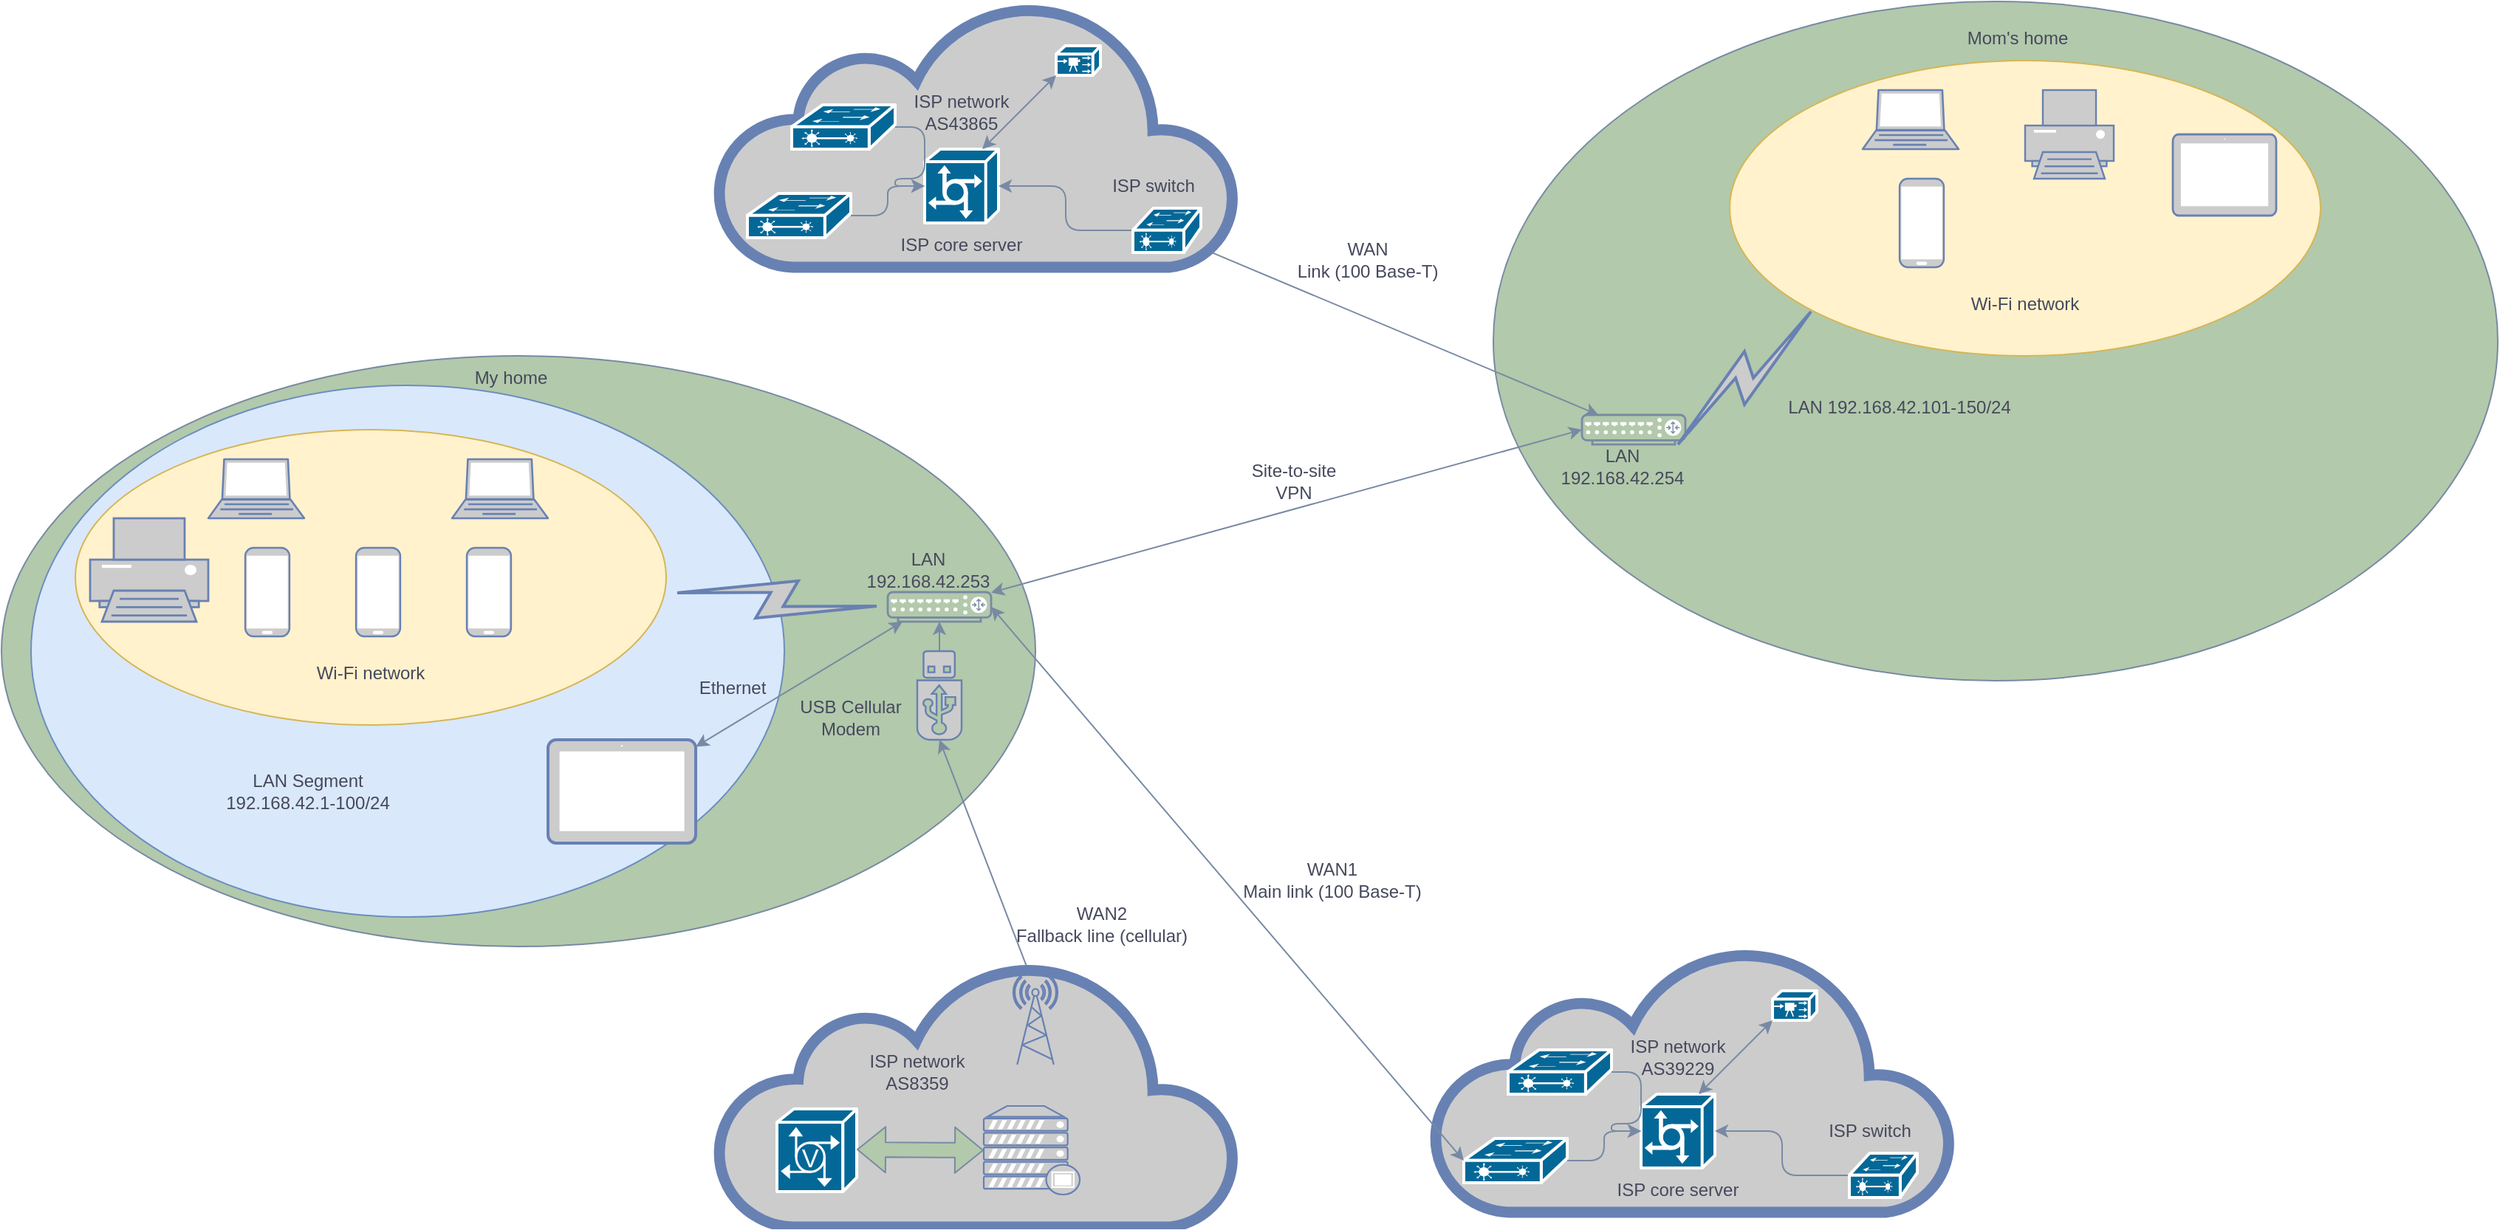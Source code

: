 <mxfile version="20.1.1" type="github">
  <diagram name="Page-1" id="80d4a630-b321-0f5e-ff81-c5a36ef4752d">
    <mxGraphModel dx="1422" dy="764" grid="1" gridSize="10" guides="1" tooltips="1" connect="1" arrows="1" fold="1" page="1" pageScale="1" pageWidth="1100" pageHeight="850" math="0" shadow="0">
      <root>
        <mxCell id="0" />
        <mxCell id="1" parent="0" />
        <mxCell id="0BHgZjWUnUGKVA--f21X-2" value="" style="ellipse;whiteSpace=wrap;html=1;fillColor=#B2C9AB;strokeColor=#788AA3;fontColor=#46495D;" vertex="1" parent="1">
          <mxGeometry x="1040" y="10" width="680" height="460" as="geometry" />
        </mxCell>
        <mxCell id="0BHgZjWUnUGKVA--f21X-1" value="" style="ellipse;whiteSpace=wrap;html=1;fillColor=#B2C9AB;strokeColor=#788AA3;fontColor=#46495D;" vertex="1" parent="1">
          <mxGeometry x="30" y="250" width="700" height="400" as="geometry" />
        </mxCell>
        <mxCell id="0BHgZjWUnUGKVA--f21X-3" value="Mom&#39;s home" style="text;html=1;strokeColor=none;fillColor=none;align=center;verticalAlign=middle;whiteSpace=wrap;rounded=0;fontColor=#46495D;" vertex="1" parent="1">
          <mxGeometry x="1350" y="20" width="90" height="30" as="geometry" />
        </mxCell>
        <mxCell id="0BHgZjWUnUGKVA--f21X-5" value="" style="verticalAlign=top;verticalLabelPosition=bottom;labelPosition=center;align=center;html=1;outlineConnect=0;gradientDirection=north;strokeWidth=2;shape=mxgraph.networks.router;fillColor=#B2C9AB;strokeColor=#788AA3;fontColor=#46495D;" vertex="1" parent="1">
          <mxGeometry x="630" y="410" width="70" height="20" as="geometry" />
        </mxCell>
        <mxCell id="0BHgZjWUnUGKVA--f21X-8" value="" style="verticalAlign=top;verticalLabelPosition=bottom;labelPosition=center;align=center;html=1;outlineConnect=0;gradientDirection=north;strokeWidth=2;shape=mxgraph.networks.router;fillColor=#B2C9AB;strokeColor=#788AA3;fontColor=#46495D;" vertex="1" parent="1">
          <mxGeometry x="1100" y="290" width="70" height="20" as="geometry" />
        </mxCell>
        <mxCell id="0BHgZjWUnUGKVA--f21X-9" value="" style="endArrow=classic;startArrow=classic;html=1;rounded=1;sketch=0;fontColor=#46495D;strokeColor=#788AA3;fillColor=#B2C9AB;curved=0;entryX=0;entryY=0.5;entryDx=0;entryDy=0;entryPerimeter=0;" edge="1" parent="1" source="0BHgZjWUnUGKVA--f21X-5" target="0BHgZjWUnUGKVA--f21X-8">
          <mxGeometry width="50" height="50" relative="1" as="geometry">
            <mxPoint x="990" y="430" as="sourcePoint" />
            <mxPoint x="1040" y="380" as="targetPoint" />
          </mxGeometry>
        </mxCell>
        <mxCell id="0BHgZjWUnUGKVA--f21X-10" value="Site-to-site&lt;br&gt;VPN" style="text;html=1;strokeColor=none;fillColor=none;align=center;verticalAlign=middle;whiteSpace=wrap;rounded=0;fontColor=#46495D;" vertex="1" parent="1">
          <mxGeometry x="860" y="320" width="90" height="30" as="geometry" />
        </mxCell>
        <mxCell id="0BHgZjWUnUGKVA--f21X-16" value="" style="endArrow=classic;startArrow=classic;html=1;rounded=1;sketch=0;fontColor=#46495D;strokeColor=#788AA3;fillColor=#B2C9AB;curved=0;entryX=0.848;entryY=0.8;entryDx=0;entryDy=0;entryPerimeter=0;" edge="1" parent="1" source="0BHgZjWUnUGKVA--f21X-8" target="0BHgZjWUnUGKVA--f21X-53">
          <mxGeometry width="50" height="50" relative="1" as="geometry">
            <mxPoint x="1370" y="230" as="sourcePoint" />
            <mxPoint x="1420" y="180" as="targetPoint" />
          </mxGeometry>
        </mxCell>
        <mxCell id="0BHgZjWUnUGKVA--f21X-36" value="" style="group" vertex="1" connectable="0" parent="1">
          <mxGeometry x="515" y="10" width="351" height="180" as="geometry" />
        </mxCell>
        <mxCell id="0BHgZjWUnUGKVA--f21X-14" value="" style="html=1;outlineConnect=0;fillColor=#CCCCCC;strokeColor=#6881B3;gradientColor=none;gradientDirection=north;strokeWidth=2;shape=mxgraph.networks.cloud;fontColor=#ffffff;rounded=0;sketch=0;" vertex="1" parent="0BHgZjWUnUGKVA--f21X-36">
          <mxGeometry width="351" height="180" as="geometry" />
        </mxCell>
        <mxCell id="0BHgZjWUnUGKVA--f21X-13" value="ISP switch" style="text;html=1;strokeColor=none;fillColor=none;align=center;verticalAlign=middle;whiteSpace=wrap;rounded=0;fontColor=#46495D;" vertex="1" parent="0BHgZjWUnUGKVA--f21X-36">
          <mxGeometry x="250" y="110" width="90" height="30" as="geometry" />
        </mxCell>
        <mxCell id="0BHgZjWUnUGKVA--f21X-15" value="ISP network&lt;br&gt;AS43865" style="text;html=1;strokeColor=none;fillColor=none;align=center;verticalAlign=middle;whiteSpace=wrap;rounded=0;fontColor=#46495D;" vertex="1" parent="0BHgZjWUnUGKVA--f21X-36">
          <mxGeometry x="70" y="60" width="190" height="30" as="geometry" />
        </mxCell>
        <mxCell id="0BHgZjWUnUGKVA--f21X-17" value="" style="shape=mxgraph.cisco.servers.iptv_server;sketch=0;html=1;pointerEvents=1;dashed=0;fillColor=#036897;strokeColor=#ffffff;strokeWidth=2;verticalLabelPosition=bottom;verticalAlign=top;align=center;outlineConnect=0;rounded=0;fontColor=#46495D;" vertex="1" parent="0BHgZjWUnUGKVA--f21X-36">
          <mxGeometry x="229" y="30" width="30" height="20" as="geometry" />
        </mxCell>
        <mxCell id="0BHgZjWUnUGKVA--f21X-18" value="" style="shape=mxgraph.cisco.servers.communications_server;sketch=0;html=1;pointerEvents=1;dashed=0;fillColor=#036897;strokeColor=#ffffff;strokeWidth=2;verticalLabelPosition=bottom;verticalAlign=top;align=center;outlineConnect=0;rounded=0;fontColor=#46495D;" vertex="1" parent="0BHgZjWUnUGKVA--f21X-36">
          <mxGeometry x="140" y="100" width="50" height="50" as="geometry" />
        </mxCell>
        <mxCell id="0BHgZjWUnUGKVA--f21X-23" value="" style="endArrow=classic;startArrow=classic;html=1;rounded=1;sketch=0;fontColor=#46495D;strokeColor=#788AA3;fillColor=#B2C9AB;curved=0;" edge="1" parent="0BHgZjWUnUGKVA--f21X-36">
          <mxGeometry width="50" height="50" relative="1" as="geometry">
            <mxPoint x="179" y="100" as="sourcePoint" />
            <mxPoint x="229" y="50" as="targetPoint" />
          </mxGeometry>
        </mxCell>
        <mxCell id="0BHgZjWUnUGKVA--f21X-73" style="edgeStyle=orthogonalEdgeStyle;curved=0;rounded=1;sketch=0;orthogonalLoop=1;jettySize=auto;html=1;fontColor=#46495D;strokeColor=#788AA3;fillColor=#B2C9AB;" edge="1" parent="0BHgZjWUnUGKVA--f21X-36" source="0BHgZjWUnUGKVA--f21X-53" target="0BHgZjWUnUGKVA--f21X-18">
          <mxGeometry relative="1" as="geometry" />
        </mxCell>
        <mxCell id="0BHgZjWUnUGKVA--f21X-53" value="" style="shape=mxgraph.cisco.switches.layer_2_remote_switch;sketch=0;html=1;pointerEvents=1;dashed=0;fillColor=#036897;strokeColor=#ffffff;strokeWidth=2;verticalLabelPosition=bottom;verticalAlign=top;align=center;outlineConnect=0;rounded=0;fontColor=#46495D;" vertex="1" parent="0BHgZjWUnUGKVA--f21X-36">
          <mxGeometry x="281" y="140" width="46" height="30" as="geometry" />
        </mxCell>
        <mxCell id="0BHgZjWUnUGKVA--f21X-74" style="edgeStyle=orthogonalEdgeStyle;curved=0;rounded=1;sketch=0;orthogonalLoop=1;jettySize=auto;html=1;fontColor=#46495D;strokeColor=#788AA3;fillColor=#B2C9AB;" edge="1" parent="0BHgZjWUnUGKVA--f21X-36" source="0BHgZjWUnUGKVA--f21X-67" target="0BHgZjWUnUGKVA--f21X-18">
          <mxGeometry relative="1" as="geometry" />
        </mxCell>
        <mxCell id="0BHgZjWUnUGKVA--f21X-67" value="" style="shape=mxgraph.cisco.switches.layer_2_remote_switch;sketch=0;html=1;pointerEvents=1;dashed=0;fillColor=#036897;strokeColor=#ffffff;strokeWidth=2;verticalLabelPosition=bottom;verticalAlign=top;align=center;outlineConnect=0;rounded=0;fontColor=#46495D;" vertex="1" parent="0BHgZjWUnUGKVA--f21X-36">
          <mxGeometry x="50" y="70" width="70" height="30" as="geometry" />
        </mxCell>
        <mxCell id="0BHgZjWUnUGKVA--f21X-72" style="edgeStyle=orthogonalEdgeStyle;curved=0;rounded=1;sketch=0;orthogonalLoop=1;jettySize=auto;html=1;fontColor=#46495D;strokeColor=#788AA3;fillColor=#B2C9AB;" edge="1" parent="0BHgZjWUnUGKVA--f21X-36" source="0BHgZjWUnUGKVA--f21X-70" target="0BHgZjWUnUGKVA--f21X-18">
          <mxGeometry relative="1" as="geometry" />
        </mxCell>
        <mxCell id="0BHgZjWUnUGKVA--f21X-70" value="" style="shape=mxgraph.cisco.switches.layer_2_remote_switch;sketch=0;html=1;pointerEvents=1;dashed=0;fillColor=#036897;strokeColor=#ffffff;strokeWidth=2;verticalLabelPosition=bottom;verticalAlign=top;align=center;outlineConnect=0;rounded=0;fontColor=#46495D;" vertex="1" parent="0BHgZjWUnUGKVA--f21X-36">
          <mxGeometry x="20" y="130" width="70" height="30" as="geometry" />
        </mxCell>
        <mxCell id="0BHgZjWUnUGKVA--f21X-75" value="ISP core server" style="text;html=1;strokeColor=none;fillColor=none;align=center;verticalAlign=middle;whiteSpace=wrap;rounded=0;fontColor=#46495D;" vertex="1" parent="0BHgZjWUnUGKVA--f21X-36">
          <mxGeometry x="120" y="150" width="90" height="30" as="geometry" />
        </mxCell>
        <mxCell id="0BHgZjWUnUGKVA--f21X-77" value="" style="group" vertex="1" connectable="0" parent="1">
          <mxGeometry x="1000" y="650" width="351" height="180" as="geometry" />
        </mxCell>
        <mxCell id="0BHgZjWUnUGKVA--f21X-78" value="" style="html=1;outlineConnect=0;fillColor=#CCCCCC;strokeColor=#6881B3;gradientColor=none;gradientDirection=north;strokeWidth=2;shape=mxgraph.networks.cloud;fontColor=#ffffff;rounded=0;sketch=0;" vertex="1" parent="0BHgZjWUnUGKVA--f21X-77">
          <mxGeometry width="351" height="180" as="geometry" />
        </mxCell>
        <mxCell id="0BHgZjWUnUGKVA--f21X-79" value="ISP switch" style="text;html=1;strokeColor=none;fillColor=none;align=center;verticalAlign=middle;whiteSpace=wrap;rounded=0;fontColor=#46495D;" vertex="1" parent="0BHgZjWUnUGKVA--f21X-77">
          <mxGeometry x="250" y="110" width="90" height="30" as="geometry" />
        </mxCell>
        <mxCell id="0BHgZjWUnUGKVA--f21X-80" value="ISP network&lt;br&gt;AS39229" style="text;html=1;strokeColor=none;fillColor=none;align=center;verticalAlign=middle;whiteSpace=wrap;rounded=0;fontColor=#46495D;" vertex="1" parent="0BHgZjWUnUGKVA--f21X-77">
          <mxGeometry x="70" y="60" width="190" height="30" as="geometry" />
        </mxCell>
        <mxCell id="0BHgZjWUnUGKVA--f21X-81" value="" style="shape=mxgraph.cisco.servers.iptv_server;sketch=0;html=1;pointerEvents=1;dashed=0;fillColor=#036897;strokeColor=#ffffff;strokeWidth=2;verticalLabelPosition=bottom;verticalAlign=top;align=center;outlineConnect=0;rounded=0;fontColor=#46495D;" vertex="1" parent="0BHgZjWUnUGKVA--f21X-77">
          <mxGeometry x="229" y="30" width="30" height="20" as="geometry" />
        </mxCell>
        <mxCell id="0BHgZjWUnUGKVA--f21X-82" value="" style="shape=mxgraph.cisco.servers.communications_server;sketch=0;html=1;pointerEvents=1;dashed=0;fillColor=#036897;strokeColor=#ffffff;strokeWidth=2;verticalLabelPosition=bottom;verticalAlign=top;align=center;outlineConnect=0;rounded=0;fontColor=#46495D;" vertex="1" parent="0BHgZjWUnUGKVA--f21X-77">
          <mxGeometry x="140" y="100" width="50" height="50" as="geometry" />
        </mxCell>
        <mxCell id="0BHgZjWUnUGKVA--f21X-83" value="" style="endArrow=classic;startArrow=classic;html=1;rounded=1;sketch=0;fontColor=#46495D;strokeColor=#788AA3;fillColor=#B2C9AB;curved=0;" edge="1" parent="0BHgZjWUnUGKVA--f21X-77">
          <mxGeometry width="50" height="50" relative="1" as="geometry">
            <mxPoint x="179" y="100" as="sourcePoint" />
            <mxPoint x="229" y="50" as="targetPoint" />
          </mxGeometry>
        </mxCell>
        <mxCell id="0BHgZjWUnUGKVA--f21X-84" style="edgeStyle=orthogonalEdgeStyle;curved=0;rounded=1;sketch=0;orthogonalLoop=1;jettySize=auto;html=1;fontColor=#46495D;strokeColor=#788AA3;fillColor=#B2C9AB;" edge="1" parent="0BHgZjWUnUGKVA--f21X-77" source="0BHgZjWUnUGKVA--f21X-85" target="0BHgZjWUnUGKVA--f21X-82">
          <mxGeometry relative="1" as="geometry" />
        </mxCell>
        <mxCell id="0BHgZjWUnUGKVA--f21X-85" value="" style="shape=mxgraph.cisco.switches.layer_2_remote_switch;sketch=0;html=1;pointerEvents=1;dashed=0;fillColor=#036897;strokeColor=#ffffff;strokeWidth=2;verticalLabelPosition=bottom;verticalAlign=top;align=center;outlineConnect=0;rounded=0;fontColor=#46495D;" vertex="1" parent="0BHgZjWUnUGKVA--f21X-77">
          <mxGeometry x="281" y="140" width="46" height="30" as="geometry" />
        </mxCell>
        <mxCell id="0BHgZjWUnUGKVA--f21X-86" style="edgeStyle=orthogonalEdgeStyle;curved=0;rounded=1;sketch=0;orthogonalLoop=1;jettySize=auto;html=1;fontColor=#46495D;strokeColor=#788AA3;fillColor=#B2C9AB;" edge="1" parent="0BHgZjWUnUGKVA--f21X-77" source="0BHgZjWUnUGKVA--f21X-87" target="0BHgZjWUnUGKVA--f21X-82">
          <mxGeometry relative="1" as="geometry" />
        </mxCell>
        <mxCell id="0BHgZjWUnUGKVA--f21X-87" value="" style="shape=mxgraph.cisco.switches.layer_2_remote_switch;sketch=0;html=1;pointerEvents=1;dashed=0;fillColor=#036897;strokeColor=#ffffff;strokeWidth=2;verticalLabelPosition=bottom;verticalAlign=top;align=center;outlineConnect=0;rounded=0;fontColor=#46495D;" vertex="1" parent="0BHgZjWUnUGKVA--f21X-77">
          <mxGeometry x="50" y="70" width="70" height="30" as="geometry" />
        </mxCell>
        <mxCell id="0BHgZjWUnUGKVA--f21X-88" style="edgeStyle=orthogonalEdgeStyle;curved=0;rounded=1;sketch=0;orthogonalLoop=1;jettySize=auto;html=1;fontColor=#46495D;strokeColor=#788AA3;fillColor=#B2C9AB;" edge="1" parent="0BHgZjWUnUGKVA--f21X-77" source="0BHgZjWUnUGKVA--f21X-89" target="0BHgZjWUnUGKVA--f21X-82">
          <mxGeometry relative="1" as="geometry" />
        </mxCell>
        <mxCell id="0BHgZjWUnUGKVA--f21X-89" value="" style="shape=mxgraph.cisco.switches.layer_2_remote_switch;sketch=0;html=1;pointerEvents=1;dashed=0;fillColor=#036897;strokeColor=#ffffff;strokeWidth=2;verticalLabelPosition=bottom;verticalAlign=top;align=center;outlineConnect=0;rounded=0;fontColor=#46495D;" vertex="1" parent="0BHgZjWUnUGKVA--f21X-77">
          <mxGeometry x="20" y="130" width="70" height="30" as="geometry" />
        </mxCell>
        <mxCell id="0BHgZjWUnUGKVA--f21X-90" value="ISP core server" style="text;html=1;strokeColor=none;fillColor=none;align=center;verticalAlign=middle;whiteSpace=wrap;rounded=0;fontColor=#46495D;" vertex="1" parent="0BHgZjWUnUGKVA--f21X-77">
          <mxGeometry x="120" y="150" width="90" height="30" as="geometry" />
        </mxCell>
        <mxCell id="0BHgZjWUnUGKVA--f21X-50" value="" style="endArrow=classic;startArrow=classic;html=1;rounded=1;sketch=0;fontColor=#46495D;strokeColor=#788AA3;fillColor=#B2C9AB;curved=0;exitX=1;exitY=0.5;exitDx=0;exitDy=0;exitPerimeter=0;entryX=0;entryY=0.5;entryDx=0;entryDy=0;entryPerimeter=0;" edge="1" parent="1" source="0BHgZjWUnUGKVA--f21X-5" target="0BHgZjWUnUGKVA--f21X-89">
          <mxGeometry width="50" height="50" relative="1" as="geometry">
            <mxPoint x="770" y="830" as="sourcePoint" />
            <mxPoint x="870" y="780" as="targetPoint" />
          </mxGeometry>
        </mxCell>
        <mxCell id="0BHgZjWUnUGKVA--f21X-91" value="WAN2&lt;br&gt;Fallback line (cellular)" style="text;html=1;strokeColor=none;fillColor=none;align=center;verticalAlign=middle;whiteSpace=wrap;rounded=0;fontColor=#46495D;" vertex="1" parent="1">
          <mxGeometry x="710" y="620" width="130" height="30" as="geometry" />
        </mxCell>
        <mxCell id="0BHgZjWUnUGKVA--f21X-98" style="edgeStyle=orthogonalEdgeStyle;curved=0;rounded=1;sketch=0;orthogonalLoop=1;jettySize=auto;html=1;entryX=0.5;entryY=1;entryDx=0;entryDy=0;entryPerimeter=0;fontColor=#46495D;strokeColor=#788AA3;fillColor=#B2C9AB;" edge="1" parent="1" source="0BHgZjWUnUGKVA--f21X-97" target="0BHgZjWUnUGKVA--f21X-5">
          <mxGeometry relative="1" as="geometry" />
        </mxCell>
        <mxCell id="0BHgZjWUnUGKVA--f21X-97" value="" style="fontColor=#0066CC;verticalAlign=top;verticalLabelPosition=bottom;labelPosition=center;align=center;html=1;outlineConnect=0;fillColor=#CCCCCC;strokeColor=#6881B3;gradientColor=none;gradientDirection=north;strokeWidth=2;shape=mxgraph.networks.usb_stick;rounded=0;sketch=0;" vertex="1" parent="1">
          <mxGeometry x="650" y="450" width="30" height="60" as="geometry" />
        </mxCell>
        <mxCell id="0BHgZjWUnUGKVA--f21X-100" value="" style="endArrow=classic;startArrow=classic;html=1;rounded=1;sketch=0;fontColor=#46495D;strokeColor=#788AA3;fillColor=#B2C9AB;curved=0;entryX=0.5;entryY=1;entryDx=0;entryDy=0;entryPerimeter=0;exitX=0.5;exitY=0.15;exitDx=0;exitDy=0;exitPerimeter=0;" edge="1" parent="1" source="0BHgZjWUnUGKVA--f21X-96" target="0BHgZjWUnUGKVA--f21X-97">
          <mxGeometry width="50" height="50" relative="1" as="geometry">
            <mxPoint x="480" y="820" as="sourcePoint" />
            <mxPoint x="530" y="770" as="targetPoint" />
          </mxGeometry>
        </mxCell>
        <mxCell id="0BHgZjWUnUGKVA--f21X-4" value="My home" style="text;html=1;strokeColor=none;fillColor=none;align=center;verticalAlign=middle;whiteSpace=wrap;rounded=0;fontColor=#46495D;" vertex="1" parent="1">
          <mxGeometry x="330" y="250" width="90" height="30" as="geometry" />
        </mxCell>
        <mxCell id="0BHgZjWUnUGKVA--f21X-128" value="" style="group" vertex="1" connectable="0" parent="1">
          <mxGeometry x="80" y="300" width="500" height="330" as="geometry" />
        </mxCell>
        <mxCell id="0BHgZjWUnUGKVA--f21X-151" value="" style="ellipse;whiteSpace=wrap;html=1;rounded=0;labelBackgroundColor=#FFFFFF;sketch=0;strokeColor=#6c8ebf;fillColor=#dae8fc;" vertex="1" parent="0BHgZjWUnUGKVA--f21X-128">
          <mxGeometry x="-30" y="-30" width="510" height="360" as="geometry" />
        </mxCell>
        <mxCell id="0BHgZjWUnUGKVA--f21X-122" value="" style="ellipse;whiteSpace=wrap;html=1;rounded=0;sketch=0;fillColor=#fff2cc;strokeColor=#d6b656;" vertex="1" parent="0BHgZjWUnUGKVA--f21X-128">
          <mxGeometry width="400" height="200" as="geometry" />
        </mxCell>
        <mxCell id="0BHgZjWUnUGKVA--f21X-124" value="" style="fontColor=#0066CC;verticalAlign=top;verticalLabelPosition=bottom;labelPosition=center;align=center;html=1;outlineConnect=0;fillColor=#CCCCCC;strokeColor=#6881B3;gradientColor=none;gradientDirection=north;strokeWidth=2;shape=mxgraph.networks.mobile;rounded=0;sketch=0;" vertex="1" parent="0BHgZjWUnUGKVA--f21X-128">
          <mxGeometry x="115" y="80" width="30" height="60" as="geometry" />
        </mxCell>
        <mxCell id="0BHgZjWUnUGKVA--f21X-125" value="" style="fontColor=#0066CC;verticalAlign=top;verticalLabelPosition=bottom;labelPosition=center;align=center;html=1;outlineConnect=0;fillColor=#CCCCCC;strokeColor=#6881B3;gradientColor=none;gradientDirection=north;strokeWidth=2;shape=mxgraph.networks.mobile;rounded=0;sketch=0;" vertex="1" parent="0BHgZjWUnUGKVA--f21X-128">
          <mxGeometry x="190" y="80" width="30" height="60" as="geometry" />
        </mxCell>
        <mxCell id="0BHgZjWUnUGKVA--f21X-127" value="Wi-Fi network" style="text;html=1;strokeColor=none;fillColor=none;align=center;verticalAlign=middle;whiteSpace=wrap;rounded=0;fontColor=#46495D;" vertex="1" parent="0BHgZjWUnUGKVA--f21X-128">
          <mxGeometry x="155" y="150" width="90" height="30" as="geometry" />
        </mxCell>
        <mxCell id="0BHgZjWUnUGKVA--f21X-144" value="" style="fontColor=#0066CC;verticalAlign=top;verticalLabelPosition=bottom;labelPosition=center;align=center;html=1;outlineConnect=0;fillColor=#CCCCCC;strokeColor=#6881B3;gradientColor=none;gradientDirection=north;strokeWidth=2;shape=mxgraph.networks.printer;rounded=0;labelBackgroundColor=#FFFFFF;sketch=0;" vertex="1" parent="0BHgZjWUnUGKVA--f21X-128">
          <mxGeometry x="10" y="60" width="80" height="70" as="geometry" />
        </mxCell>
        <mxCell id="0BHgZjWUnUGKVA--f21X-120" value="" style="fontColor=#0066CC;verticalAlign=top;verticalLabelPosition=bottom;labelPosition=center;align=center;html=1;outlineConnect=0;fillColor=#CCCCCC;strokeColor=#6881B3;gradientColor=none;gradientDirection=north;strokeWidth=2;shape=mxgraph.networks.laptop;rounded=0;sketch=0;" vertex="1" parent="0BHgZjWUnUGKVA--f21X-128">
          <mxGeometry x="255" y="20" width="65" height="40" as="geometry" />
        </mxCell>
        <mxCell id="0BHgZjWUnUGKVA--f21X-28" value="" style="fontColor=#0066CC;verticalAlign=top;verticalLabelPosition=bottom;labelPosition=center;align=center;html=1;outlineConnect=0;fillColor=#CCCCCC;strokeColor=#6881B3;gradientColor=none;gradientDirection=north;strokeWidth=2;shape=mxgraph.networks.laptop;rounded=0;sketch=0;" vertex="1" parent="0BHgZjWUnUGKVA--f21X-128">
          <mxGeometry x="90" y="20" width="65" height="40" as="geometry" />
        </mxCell>
        <mxCell id="0BHgZjWUnUGKVA--f21X-123" value="" style="fontColor=#0066CC;verticalAlign=top;verticalLabelPosition=bottom;labelPosition=center;align=center;html=1;outlineConnect=0;fillColor=#CCCCCC;strokeColor=#6881B3;gradientColor=none;gradientDirection=north;strokeWidth=2;shape=mxgraph.networks.mobile;rounded=0;sketch=0;" vertex="1" parent="0BHgZjWUnUGKVA--f21X-128">
          <mxGeometry x="265" y="80" width="30" height="60" as="geometry" />
        </mxCell>
        <mxCell id="0BHgZjWUnUGKVA--f21X-152" value="LAN Segment 192.168.42.1-100/24" style="text;html=1;strokeColor=none;fillColor=none;align=center;verticalAlign=middle;whiteSpace=wrap;rounded=0;fontColor=#46495D;" vertex="1" parent="0BHgZjWUnUGKVA--f21X-128">
          <mxGeometry x="85" y="230" width="145" height="30" as="geometry" />
        </mxCell>
        <mxCell id="0BHgZjWUnUGKVA--f21X-129" value="" style="group" vertex="1" connectable="0" parent="1">
          <mxGeometry x="1200" y="50" width="400" height="200" as="geometry" />
        </mxCell>
        <mxCell id="0BHgZjWUnUGKVA--f21X-130" value="" style="ellipse;whiteSpace=wrap;html=1;rounded=0;sketch=0;fillColor=#fff2cc;strokeColor=#d6b656;" vertex="1" parent="0BHgZjWUnUGKVA--f21X-129">
          <mxGeometry width="400" height="200" as="geometry" />
        </mxCell>
        <mxCell id="0BHgZjWUnUGKVA--f21X-132" value="" style="fontColor=#0066CC;verticalAlign=top;verticalLabelPosition=bottom;labelPosition=center;align=center;html=1;outlineConnect=0;fillColor=#CCCCCC;strokeColor=#6881B3;gradientColor=none;gradientDirection=north;strokeWidth=2;shape=mxgraph.networks.laptop;rounded=0;sketch=0;" vertex="1" parent="0BHgZjWUnUGKVA--f21X-129">
          <mxGeometry x="90" y="20" width="65" height="40" as="geometry" />
        </mxCell>
        <mxCell id="0BHgZjWUnUGKVA--f21X-134" value="" style="fontColor=#0066CC;verticalAlign=top;verticalLabelPosition=bottom;labelPosition=center;align=center;html=1;outlineConnect=0;fillColor=#CCCCCC;strokeColor=#6881B3;gradientColor=none;gradientDirection=north;strokeWidth=2;shape=mxgraph.networks.mobile;rounded=0;sketch=0;" vertex="1" parent="0BHgZjWUnUGKVA--f21X-129">
          <mxGeometry x="115" y="80" width="30" height="60" as="geometry" />
        </mxCell>
        <mxCell id="0BHgZjWUnUGKVA--f21X-136" value="Wi-Fi network" style="text;html=1;strokeColor=none;fillColor=none;align=center;verticalAlign=middle;whiteSpace=wrap;rounded=0;fontColor=#46495D;" vertex="1" parent="0BHgZjWUnUGKVA--f21X-129">
          <mxGeometry x="155" y="150" width="90" height="30" as="geometry" />
        </mxCell>
        <mxCell id="0BHgZjWUnUGKVA--f21X-137" value="" style="fontColor=#0066CC;verticalAlign=top;verticalLabelPosition=bottom;labelPosition=center;align=center;html=1;outlineConnect=0;fillColor=#CCCCCC;strokeColor=#6881B3;gradientColor=none;gradientDirection=north;strokeWidth=2;shape=mxgraph.networks.tablet;rounded=0;labelBackgroundColor=#FFFFFF;sketch=0;" vertex="1" parent="0BHgZjWUnUGKVA--f21X-129">
          <mxGeometry x="300" y="50" width="70" height="55" as="geometry" />
        </mxCell>
        <mxCell id="0BHgZjWUnUGKVA--f21X-138" value="" style="fontColor=#0066CC;verticalAlign=top;verticalLabelPosition=bottom;labelPosition=center;align=center;html=1;outlineConnect=0;fillColor=#CCCCCC;strokeColor=#6881B3;gradientColor=none;gradientDirection=north;strokeWidth=2;shape=mxgraph.networks.printer;rounded=0;labelBackgroundColor=#FFFFFF;sketch=0;" vertex="1" parent="0BHgZjWUnUGKVA--f21X-129">
          <mxGeometry x="200" y="20" width="60" height="60" as="geometry" />
        </mxCell>
        <mxCell id="0BHgZjWUnUGKVA--f21X-139" value="" style="html=1;outlineConnect=0;fillColor=#CCCCCC;strokeColor=#6881B3;gradientColor=none;gradientDirection=north;strokeWidth=2;shape=mxgraph.networks.comm_link_edge;html=1;rounded=1;sketch=0;fontColor=#46495D;curved=0;" edge="1" parent="1">
          <mxGeometry width="100" height="100" relative="1" as="geometry">
            <mxPoint x="1160" y="315" as="sourcePoint" />
            <mxPoint x="1260" y="215" as="targetPoint" />
          </mxGeometry>
        </mxCell>
        <mxCell id="0BHgZjWUnUGKVA--f21X-140" value="LAN 192.168.42.101-150/24" style="text;html=1;strokeColor=none;fillColor=none;align=center;verticalAlign=middle;whiteSpace=wrap;rounded=0;fontColor=#46495D;" vertex="1" parent="1">
          <mxGeometry x="1230" y="270" width="170" height="30" as="geometry" />
        </mxCell>
        <mxCell id="0BHgZjWUnUGKVA--f21X-142" value="" style="html=1;outlineConnect=0;fillColor=#CCCCCC;strokeColor=#6881B3;gradientColor=none;gradientDirection=north;strokeWidth=2;shape=mxgraph.networks.comm_link_edge;html=1;rounded=1;sketch=0;fontColor=#46495D;curved=0;entryX=0;entryY=0.5;entryDx=0;entryDy=0;entryPerimeter=0;" edge="1" parent="1" target="0BHgZjWUnUGKVA--f21X-5">
          <mxGeometry width="100" height="100" relative="1" as="geometry">
            <mxPoint x="480" y="410" as="sourcePoint" />
            <mxPoint x="580" y="310" as="targetPoint" />
          </mxGeometry>
        </mxCell>
        <mxCell id="0BHgZjWUnUGKVA--f21X-143" value="" style="fontColor=#0066CC;verticalAlign=top;verticalLabelPosition=bottom;labelPosition=center;align=center;html=1;outlineConnect=0;fillColor=#CCCCCC;strokeColor=#6881B3;gradientColor=none;gradientDirection=north;strokeWidth=2;shape=mxgraph.networks.tablet;rounded=0;labelBackgroundColor=#FFFFFF;sketch=0;" vertex="1" parent="1">
          <mxGeometry x="400" y="510" width="100" height="70" as="geometry" />
        </mxCell>
        <mxCell id="0BHgZjWUnUGKVA--f21X-146" value="" style="endArrow=classic;startArrow=classic;html=1;rounded=1;sketch=0;fontColor=#46495D;strokeColor=#788AA3;fillColor=#B2C9AB;curved=0;" edge="1" parent="1" source="0BHgZjWUnUGKVA--f21X-143">
          <mxGeometry width="50" height="50" relative="1" as="geometry">
            <mxPoint x="590" y="480" as="sourcePoint" />
            <mxPoint x="640" y="430" as="targetPoint" />
          </mxGeometry>
        </mxCell>
        <mxCell id="0BHgZjWUnUGKVA--f21X-148" value="Ethernet" style="text;html=1;strokeColor=none;fillColor=none;align=center;verticalAlign=middle;whiteSpace=wrap;rounded=0;fontColor=#46495D;" vertex="1" parent="1">
          <mxGeometry x="480" y="460" width="90" height="30" as="geometry" />
        </mxCell>
        <mxCell id="0BHgZjWUnUGKVA--f21X-149" value="USB Cellular&lt;br&gt;Modem" style="text;html=1;strokeColor=none;fillColor=none;align=center;verticalAlign=middle;whiteSpace=wrap;rounded=0;fontColor=#46495D;" vertex="1" parent="1">
          <mxGeometry x="560" y="480" width="90" height="30" as="geometry" />
        </mxCell>
        <mxCell id="0BHgZjWUnUGKVA--f21X-150" value="WAN1&lt;br&gt;Main link (100 Base-T)" style="text;html=1;strokeColor=none;fillColor=none;align=center;verticalAlign=middle;whiteSpace=wrap;rounded=0;fontColor=#46495D;" vertex="1" parent="1">
          <mxGeometry x="866" y="590" width="130" height="30" as="geometry" />
        </mxCell>
        <mxCell id="0BHgZjWUnUGKVA--f21X-153" value="LAN&lt;br&gt;192.168.42.253" style="text;html=1;strokeColor=none;fillColor=none;align=center;verticalAlign=middle;whiteSpace=wrap;rounded=0;fontColor=#46495D;" vertex="1" parent="1">
          <mxGeometry x="585" y="380" width="145" height="30" as="geometry" />
        </mxCell>
        <mxCell id="0BHgZjWUnUGKVA--f21X-156" value="LAN&lt;br&gt;192.168.42.254" style="text;html=1;strokeColor=none;fillColor=none;align=center;verticalAlign=middle;whiteSpace=wrap;rounded=0;fontColor=#46495D;" vertex="1" parent="1">
          <mxGeometry x="1055" y="310" width="145" height="30" as="geometry" />
        </mxCell>
        <mxCell id="0BHgZjWUnUGKVA--f21X-157" value="WAN&lt;br&gt;Link (100 Base-T)" style="text;html=1;strokeColor=none;fillColor=none;align=center;verticalAlign=middle;whiteSpace=wrap;rounded=0;fontColor=#46495D;" vertex="1" parent="1">
          <mxGeometry x="890" y="170" width="130" height="30" as="geometry" />
        </mxCell>
        <mxCell id="0BHgZjWUnUGKVA--f21X-158" value="" style="group" vertex="1" connectable="0" parent="1">
          <mxGeometry x="515" y="660" width="351" height="180" as="geometry" />
        </mxCell>
        <mxCell id="0BHgZjWUnUGKVA--f21X-92" value="" style="html=1;outlineConnect=0;fillColor=#CCCCCC;strokeColor=#6881B3;gradientColor=none;gradientDirection=north;strokeWidth=2;shape=mxgraph.networks.cloud;fontColor=#ffffff;rounded=0;sketch=0;" vertex="1" parent="0BHgZjWUnUGKVA--f21X-158">
          <mxGeometry width="351" height="180" as="geometry" />
        </mxCell>
        <mxCell id="0BHgZjWUnUGKVA--f21X-95" value="" style="shape=mxgraph.cisco.servers.voice_commserver;sketch=0;html=1;pointerEvents=1;dashed=0;fillColor=#036897;strokeColor=#ffffff;strokeWidth=2;verticalLabelPosition=bottom;verticalAlign=top;align=center;outlineConnect=0;rounded=0;fontColor=#46495D;" vertex="1" parent="0BHgZjWUnUGKVA--f21X-158">
          <mxGeometry x="40" y="100" width="54" height="56" as="geometry" />
        </mxCell>
        <mxCell id="0BHgZjWUnUGKVA--f21X-96" value="" style="fontColor=#0066CC;verticalAlign=top;verticalLabelPosition=bottom;labelPosition=center;align=center;html=1;outlineConnect=0;fillColor=#CCCCCC;strokeColor=#6881B3;gradientColor=none;gradientDirection=north;strokeWidth=2;shape=mxgraph.networks.radio_tower;rounded=0;sketch=0;" vertex="1" parent="0BHgZjWUnUGKVA--f21X-158">
          <mxGeometry x="200" y="10" width="30" height="60" as="geometry" />
        </mxCell>
        <mxCell id="0BHgZjWUnUGKVA--f21X-99" value="" style="fontColor=#0066CC;verticalAlign=top;verticalLabelPosition=bottom;labelPosition=center;align=center;html=1;outlineConnect=0;fillColor=#CCCCCC;strokeColor=#6881B3;gradientColor=none;gradientDirection=north;strokeWidth=2;shape=mxgraph.networks.proxy_server;rounded=0;sketch=0;" vertex="1" parent="0BHgZjWUnUGKVA--f21X-158">
          <mxGeometry x="180" y="98" width="65" height="60" as="geometry" />
        </mxCell>
        <mxCell id="0BHgZjWUnUGKVA--f21X-101" value="" style="shape=flexArrow;endArrow=classic;startArrow=classic;html=1;rounded=1;sketch=0;fontColor=#46495D;strokeColor=#788AA3;fillColor=#B2C9AB;curved=0;entryX=0;entryY=0.5;entryDx=0;entryDy=0;entryPerimeter=0;" edge="1" parent="0BHgZjWUnUGKVA--f21X-158" target="0BHgZjWUnUGKVA--f21X-99">
          <mxGeometry width="100" height="100" relative="1" as="geometry">
            <mxPoint x="94" y="127.5" as="sourcePoint" />
            <mxPoint x="154" y="128" as="targetPoint" />
          </mxGeometry>
        </mxCell>
        <mxCell id="0BHgZjWUnUGKVA--f21X-106" value="ISP network&lt;br&gt;AS8359" style="text;html=1;strokeColor=none;fillColor=none;align=center;verticalAlign=middle;whiteSpace=wrap;rounded=0;fontColor=#46495D;" vertex="1" parent="0BHgZjWUnUGKVA--f21X-158">
          <mxGeometry x="40" y="60" width="190" height="30" as="geometry" />
        </mxCell>
      </root>
    </mxGraphModel>
  </diagram>
</mxfile>
